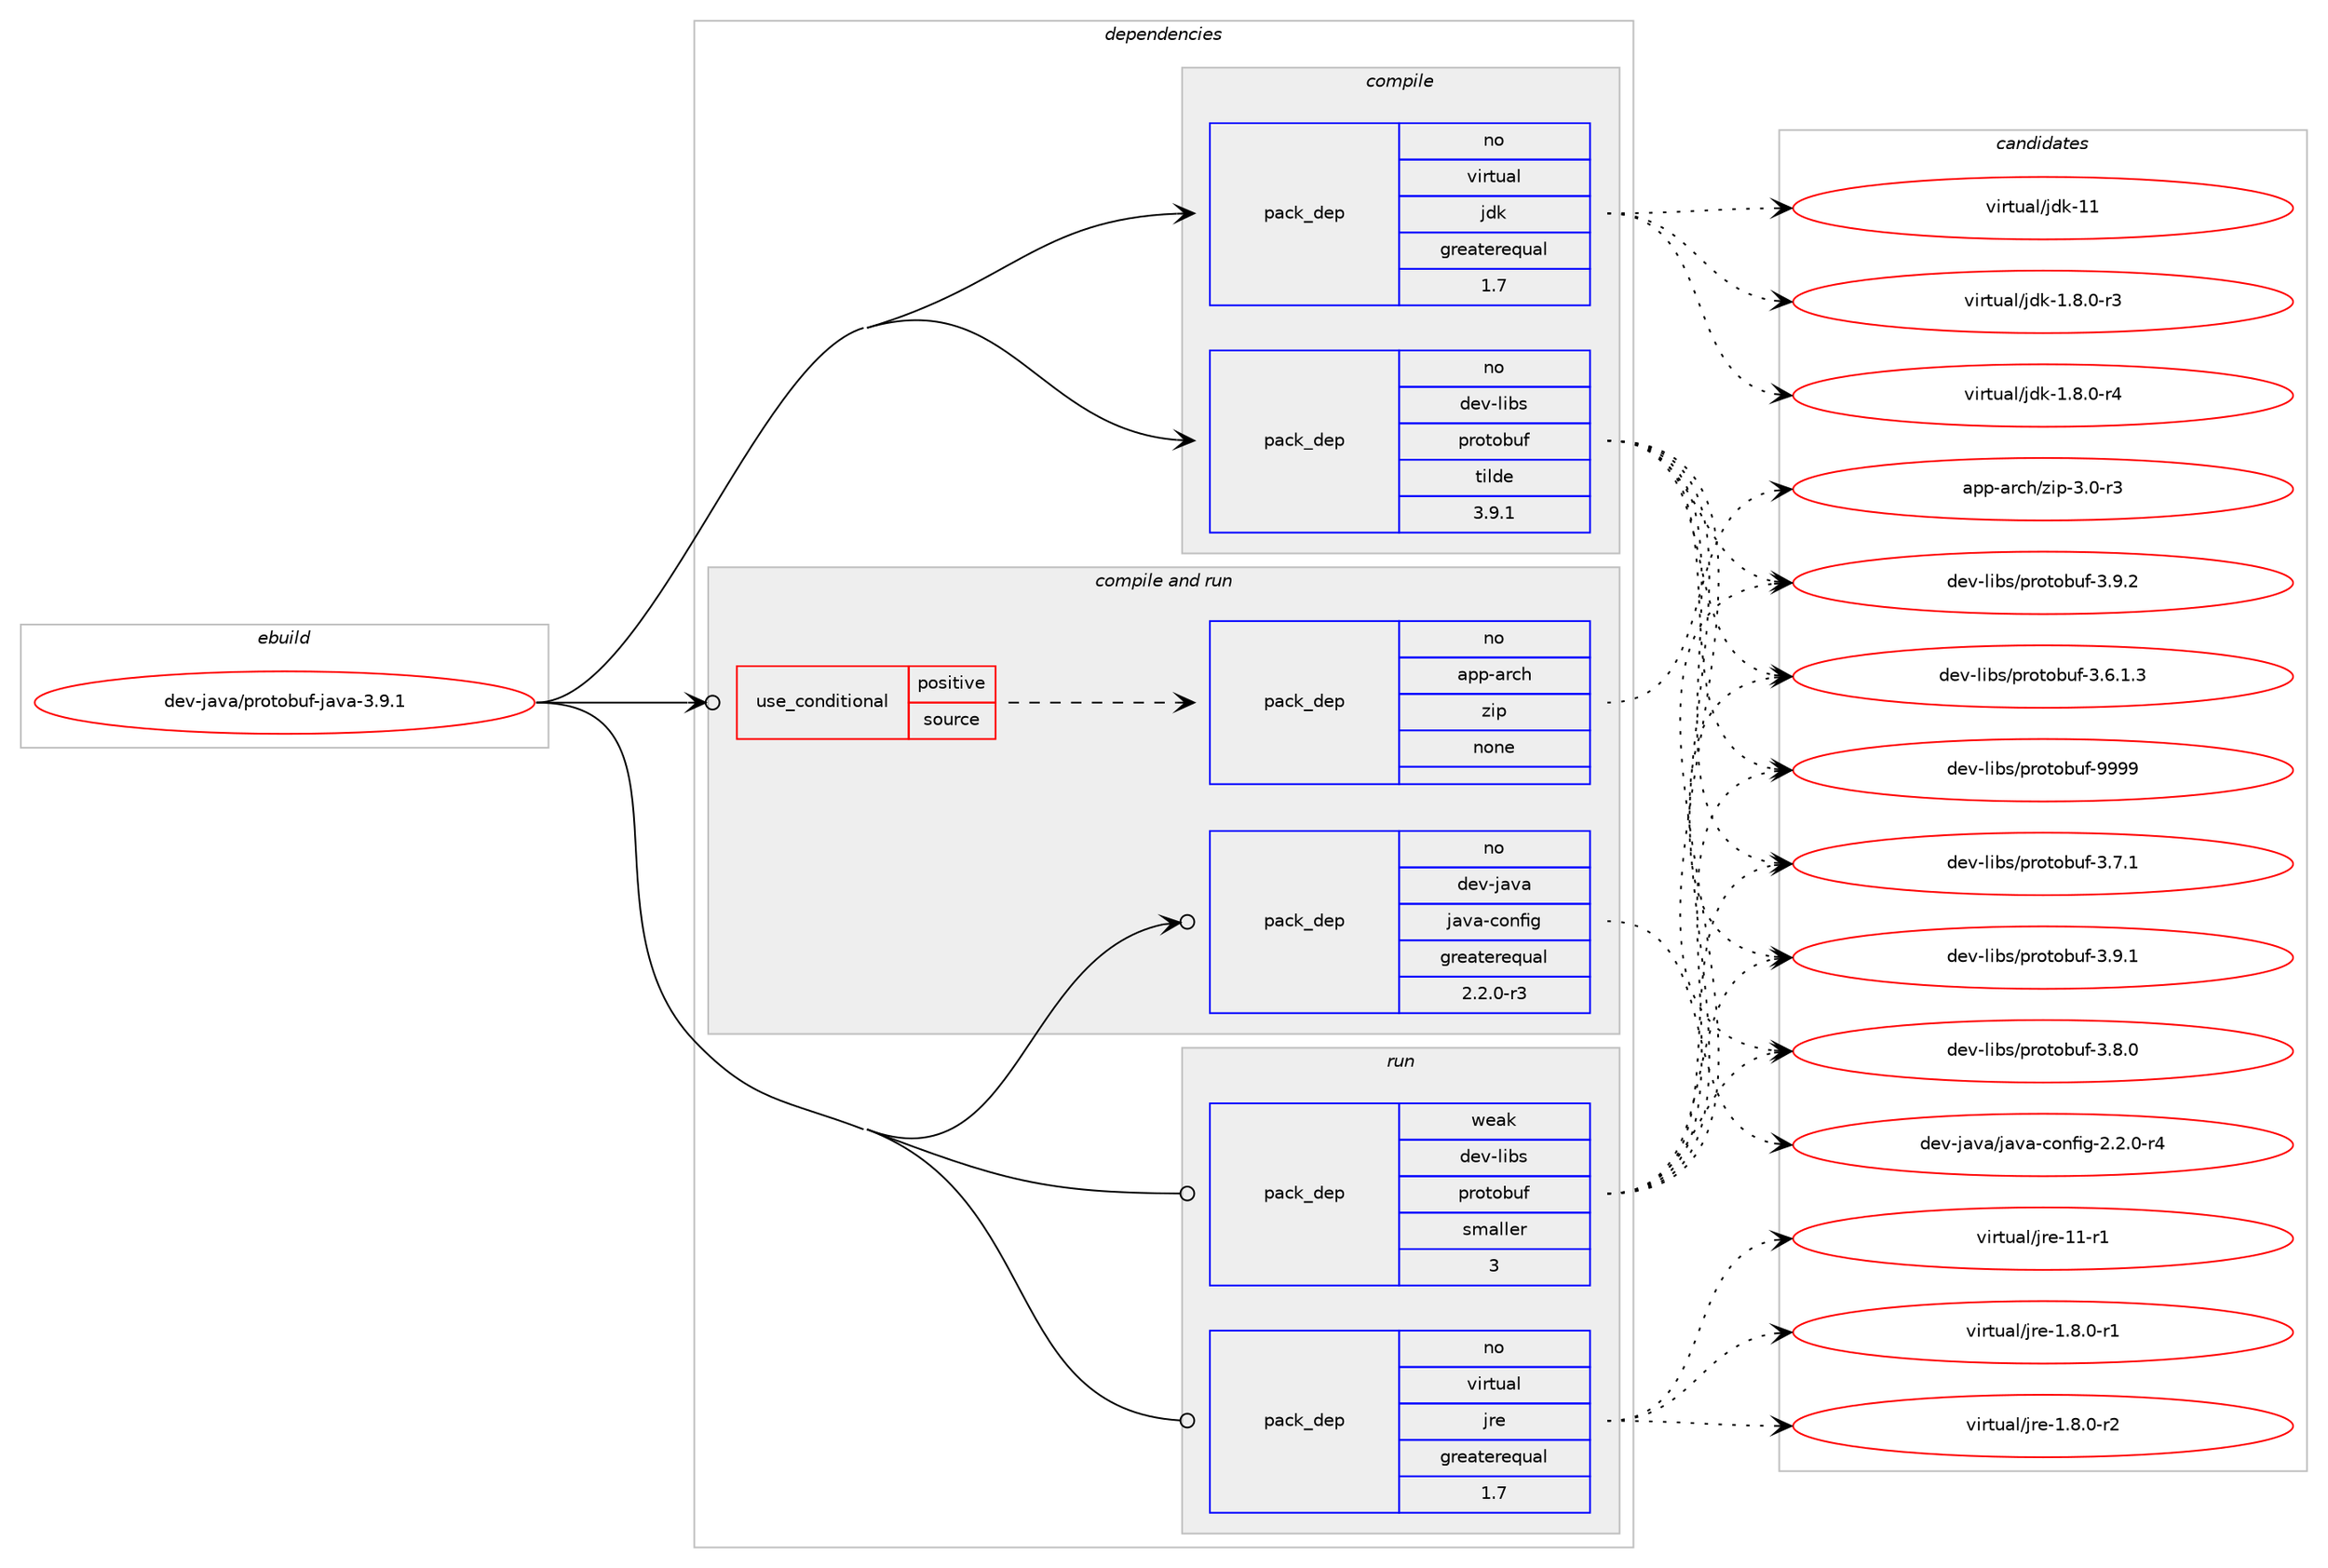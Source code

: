 digraph prolog {

# *************
# Graph options
# *************

newrank=true;
concentrate=true;
compound=true;
graph [rankdir=LR,fontname=Helvetica,fontsize=10,ranksep=1.5];#, ranksep=2.5, nodesep=0.2];
edge  [arrowhead=vee];
node  [fontname=Helvetica,fontsize=10];

# **********
# The ebuild
# **********

subgraph cluster_leftcol {
color=gray;
rank=same;
label=<<i>ebuild</i>>;
id [label="dev-java/protobuf-java-3.9.1", color=red, width=4, href="../dev-java/protobuf-java-3.9.1.svg"];
}

# ****************
# The dependencies
# ****************

subgraph cluster_midcol {
color=gray;
label=<<i>dependencies</i>>;
subgraph cluster_compile {
fillcolor="#eeeeee";
style=filled;
label=<<i>compile</i>>;
subgraph pack415513 {
dependency556062 [label=<<TABLE BORDER="0" CELLBORDER="1" CELLSPACING="0" CELLPADDING="4" WIDTH="220"><TR><TD ROWSPAN="6" CELLPADDING="30">pack_dep</TD></TR><TR><TD WIDTH="110">no</TD></TR><TR><TD>dev-libs</TD></TR><TR><TD>protobuf</TD></TR><TR><TD>tilde</TD></TR><TR><TD>3.9.1</TD></TR></TABLE>>, shape=none, color=blue];
}
id:e -> dependency556062:w [weight=20,style="solid",arrowhead="vee"];
subgraph pack415514 {
dependency556063 [label=<<TABLE BORDER="0" CELLBORDER="1" CELLSPACING="0" CELLPADDING="4" WIDTH="220"><TR><TD ROWSPAN="6" CELLPADDING="30">pack_dep</TD></TR><TR><TD WIDTH="110">no</TD></TR><TR><TD>virtual</TD></TR><TR><TD>jdk</TD></TR><TR><TD>greaterequal</TD></TR><TR><TD>1.7</TD></TR></TABLE>>, shape=none, color=blue];
}
id:e -> dependency556063:w [weight=20,style="solid",arrowhead="vee"];
}
subgraph cluster_compileandrun {
fillcolor="#eeeeee";
style=filled;
label=<<i>compile and run</i>>;
subgraph cond129359 {
dependency556064 [label=<<TABLE BORDER="0" CELLBORDER="1" CELLSPACING="0" CELLPADDING="4"><TR><TD ROWSPAN="3" CELLPADDING="10">use_conditional</TD></TR><TR><TD>positive</TD></TR><TR><TD>source</TD></TR></TABLE>>, shape=none, color=red];
subgraph pack415515 {
dependency556065 [label=<<TABLE BORDER="0" CELLBORDER="1" CELLSPACING="0" CELLPADDING="4" WIDTH="220"><TR><TD ROWSPAN="6" CELLPADDING="30">pack_dep</TD></TR><TR><TD WIDTH="110">no</TD></TR><TR><TD>app-arch</TD></TR><TR><TD>zip</TD></TR><TR><TD>none</TD></TR><TR><TD></TD></TR></TABLE>>, shape=none, color=blue];
}
dependency556064:e -> dependency556065:w [weight=20,style="dashed",arrowhead="vee"];
}
id:e -> dependency556064:w [weight=20,style="solid",arrowhead="odotvee"];
subgraph pack415516 {
dependency556066 [label=<<TABLE BORDER="0" CELLBORDER="1" CELLSPACING="0" CELLPADDING="4" WIDTH="220"><TR><TD ROWSPAN="6" CELLPADDING="30">pack_dep</TD></TR><TR><TD WIDTH="110">no</TD></TR><TR><TD>dev-java</TD></TR><TR><TD>java-config</TD></TR><TR><TD>greaterequal</TD></TR><TR><TD>2.2.0-r3</TD></TR></TABLE>>, shape=none, color=blue];
}
id:e -> dependency556066:w [weight=20,style="solid",arrowhead="odotvee"];
}
subgraph cluster_run {
fillcolor="#eeeeee";
style=filled;
label=<<i>run</i>>;
subgraph pack415517 {
dependency556067 [label=<<TABLE BORDER="0" CELLBORDER="1" CELLSPACING="0" CELLPADDING="4" WIDTH="220"><TR><TD ROWSPAN="6" CELLPADDING="30">pack_dep</TD></TR><TR><TD WIDTH="110">no</TD></TR><TR><TD>virtual</TD></TR><TR><TD>jre</TD></TR><TR><TD>greaterequal</TD></TR><TR><TD>1.7</TD></TR></TABLE>>, shape=none, color=blue];
}
id:e -> dependency556067:w [weight=20,style="solid",arrowhead="odot"];
subgraph pack415518 {
dependency556068 [label=<<TABLE BORDER="0" CELLBORDER="1" CELLSPACING="0" CELLPADDING="4" WIDTH="220"><TR><TD ROWSPAN="6" CELLPADDING="30">pack_dep</TD></TR><TR><TD WIDTH="110">weak</TD></TR><TR><TD>dev-libs</TD></TR><TR><TD>protobuf</TD></TR><TR><TD>smaller</TD></TR><TR><TD>3</TD></TR></TABLE>>, shape=none, color=blue];
}
id:e -> dependency556068:w [weight=20,style="solid",arrowhead="odot"];
}
}

# **************
# The candidates
# **************

subgraph cluster_choices {
rank=same;
color=gray;
label=<<i>candidates</i>>;

subgraph choice415513 {
color=black;
nodesep=1;
choice100101118451081059811547112114111116111981171024551465446494651 [label="dev-libs/protobuf-3.6.1.3", color=red, width=4,href="../dev-libs/protobuf-3.6.1.3.svg"];
choice10010111845108105981154711211411111611198117102455146554649 [label="dev-libs/protobuf-3.7.1", color=red, width=4,href="../dev-libs/protobuf-3.7.1.svg"];
choice10010111845108105981154711211411111611198117102455146564648 [label="dev-libs/protobuf-3.8.0", color=red, width=4,href="../dev-libs/protobuf-3.8.0.svg"];
choice10010111845108105981154711211411111611198117102455146574649 [label="dev-libs/protobuf-3.9.1", color=red, width=4,href="../dev-libs/protobuf-3.9.1.svg"];
choice10010111845108105981154711211411111611198117102455146574650 [label="dev-libs/protobuf-3.9.2", color=red, width=4,href="../dev-libs/protobuf-3.9.2.svg"];
choice100101118451081059811547112114111116111981171024557575757 [label="dev-libs/protobuf-9999", color=red, width=4,href="../dev-libs/protobuf-9999.svg"];
dependency556062:e -> choice100101118451081059811547112114111116111981171024551465446494651:w [style=dotted,weight="100"];
dependency556062:e -> choice10010111845108105981154711211411111611198117102455146554649:w [style=dotted,weight="100"];
dependency556062:e -> choice10010111845108105981154711211411111611198117102455146564648:w [style=dotted,weight="100"];
dependency556062:e -> choice10010111845108105981154711211411111611198117102455146574649:w [style=dotted,weight="100"];
dependency556062:e -> choice10010111845108105981154711211411111611198117102455146574650:w [style=dotted,weight="100"];
dependency556062:e -> choice100101118451081059811547112114111116111981171024557575757:w [style=dotted,weight="100"];
}
subgraph choice415514 {
color=black;
nodesep=1;
choice11810511411611797108471061001074549465646484511451 [label="virtual/jdk-1.8.0-r3", color=red, width=4,href="../virtual/jdk-1.8.0-r3.svg"];
choice11810511411611797108471061001074549465646484511452 [label="virtual/jdk-1.8.0-r4", color=red, width=4,href="../virtual/jdk-1.8.0-r4.svg"];
choice1181051141161179710847106100107454949 [label="virtual/jdk-11", color=red, width=4,href="../virtual/jdk-11.svg"];
dependency556063:e -> choice11810511411611797108471061001074549465646484511451:w [style=dotted,weight="100"];
dependency556063:e -> choice11810511411611797108471061001074549465646484511452:w [style=dotted,weight="100"];
dependency556063:e -> choice1181051141161179710847106100107454949:w [style=dotted,weight="100"];
}
subgraph choice415515 {
color=black;
nodesep=1;
choice9711211245971149910447122105112455146484511451 [label="app-arch/zip-3.0-r3", color=red, width=4,href="../app-arch/zip-3.0-r3.svg"];
dependency556065:e -> choice9711211245971149910447122105112455146484511451:w [style=dotted,weight="100"];
}
subgraph choice415516 {
color=black;
nodesep=1;
choice10010111845106971189747106971189745991111101021051034550465046484511452 [label="dev-java/java-config-2.2.0-r4", color=red, width=4,href="../dev-java/java-config-2.2.0-r4.svg"];
dependency556066:e -> choice10010111845106971189747106971189745991111101021051034550465046484511452:w [style=dotted,weight="100"];
}
subgraph choice415517 {
color=black;
nodesep=1;
choice11810511411611797108471061141014549465646484511449 [label="virtual/jre-1.8.0-r1", color=red, width=4,href="../virtual/jre-1.8.0-r1.svg"];
choice11810511411611797108471061141014549465646484511450 [label="virtual/jre-1.8.0-r2", color=red, width=4,href="../virtual/jre-1.8.0-r2.svg"];
choice11810511411611797108471061141014549494511449 [label="virtual/jre-11-r1", color=red, width=4,href="../virtual/jre-11-r1.svg"];
dependency556067:e -> choice11810511411611797108471061141014549465646484511449:w [style=dotted,weight="100"];
dependency556067:e -> choice11810511411611797108471061141014549465646484511450:w [style=dotted,weight="100"];
dependency556067:e -> choice11810511411611797108471061141014549494511449:w [style=dotted,weight="100"];
}
subgraph choice415518 {
color=black;
nodesep=1;
choice100101118451081059811547112114111116111981171024551465446494651 [label="dev-libs/protobuf-3.6.1.3", color=red, width=4,href="../dev-libs/protobuf-3.6.1.3.svg"];
choice10010111845108105981154711211411111611198117102455146554649 [label="dev-libs/protobuf-3.7.1", color=red, width=4,href="../dev-libs/protobuf-3.7.1.svg"];
choice10010111845108105981154711211411111611198117102455146564648 [label="dev-libs/protobuf-3.8.0", color=red, width=4,href="../dev-libs/protobuf-3.8.0.svg"];
choice10010111845108105981154711211411111611198117102455146574649 [label="dev-libs/protobuf-3.9.1", color=red, width=4,href="../dev-libs/protobuf-3.9.1.svg"];
choice10010111845108105981154711211411111611198117102455146574650 [label="dev-libs/protobuf-3.9.2", color=red, width=4,href="../dev-libs/protobuf-3.9.2.svg"];
choice100101118451081059811547112114111116111981171024557575757 [label="dev-libs/protobuf-9999", color=red, width=4,href="../dev-libs/protobuf-9999.svg"];
dependency556068:e -> choice100101118451081059811547112114111116111981171024551465446494651:w [style=dotted,weight="100"];
dependency556068:e -> choice10010111845108105981154711211411111611198117102455146554649:w [style=dotted,weight="100"];
dependency556068:e -> choice10010111845108105981154711211411111611198117102455146564648:w [style=dotted,weight="100"];
dependency556068:e -> choice10010111845108105981154711211411111611198117102455146574649:w [style=dotted,weight="100"];
dependency556068:e -> choice10010111845108105981154711211411111611198117102455146574650:w [style=dotted,weight="100"];
dependency556068:e -> choice100101118451081059811547112114111116111981171024557575757:w [style=dotted,weight="100"];
}
}

}
